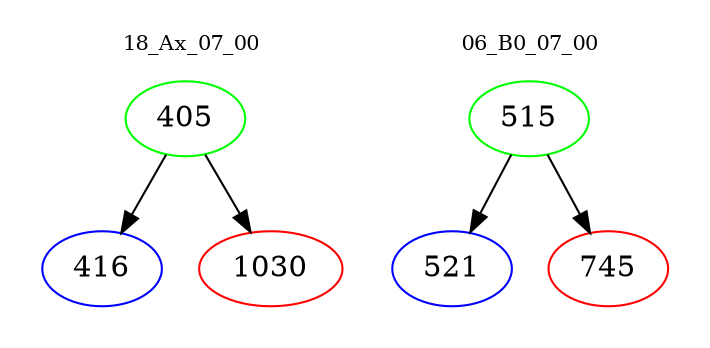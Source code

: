digraph{
subgraph cluster_0 {
color = white
label = "18_Ax_07_00";
fontsize=10;
T0_405 [label="405", color="green"]
T0_405 -> T0_416 [color="black"]
T0_416 [label="416", color="blue"]
T0_405 -> T0_1030 [color="black"]
T0_1030 [label="1030", color="red"]
}
subgraph cluster_1 {
color = white
label = "06_B0_07_00";
fontsize=10;
T1_515 [label="515", color="green"]
T1_515 -> T1_521 [color="black"]
T1_521 [label="521", color="blue"]
T1_515 -> T1_745 [color="black"]
T1_745 [label="745", color="red"]
}
}
